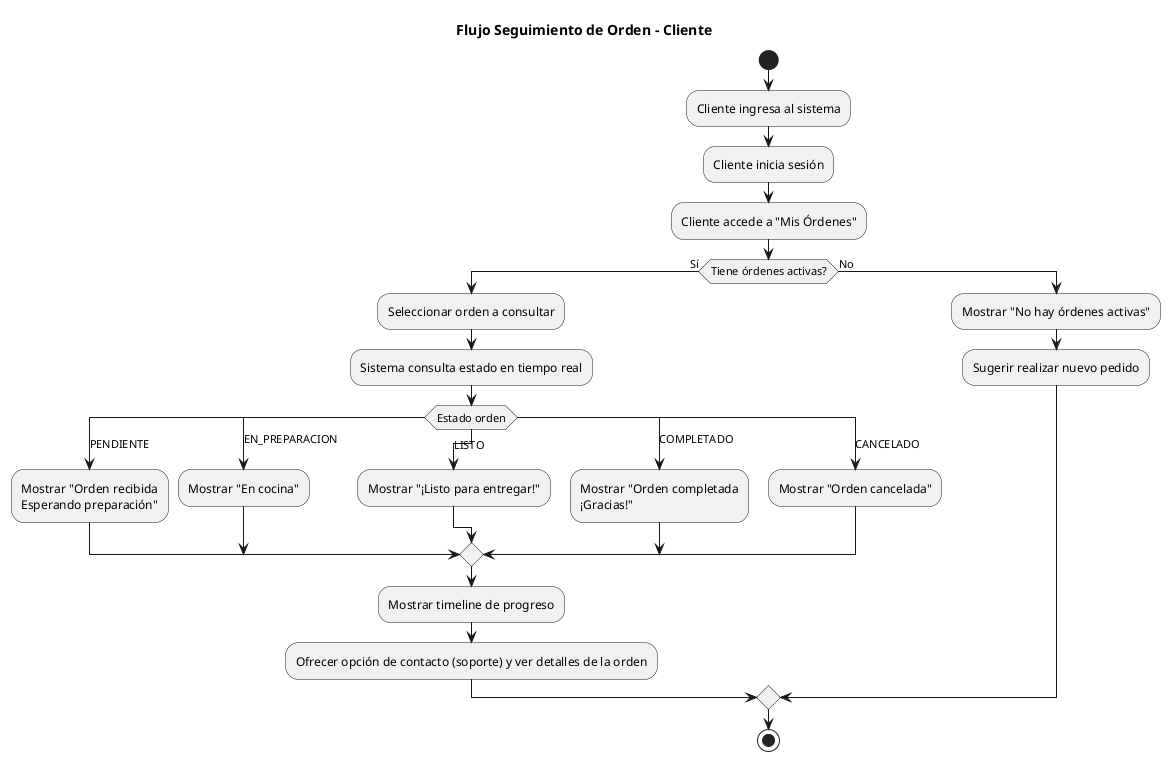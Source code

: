 @startuml FlujoSeguimientoCliente
title Flujo Seguimiento de Orden - Cliente
start
:Cliente ingresa al sistema;
:Cliente inicia sesión;
:Cliente accede a "Mis Órdenes";

if (Tiene órdenes activas?) then (Sí)
    :Seleccionar orden a consultar;
    :Sistema consulta estado en tiempo real;
    
    switch (Estado orden)
    case (PENDIENTE)
        :Mostrar "Orden recibida\nEsperando preparación";
    case (EN_PREPARACION)
        :Mostrar "En cocina";
    case (LISTO)
        :Mostrar "¡Listo para entregar!";
    case (COMPLETADO)
        :Mostrar "Orden completada\n¡Gracias!";
    case (CANCELADO)
        :Mostrar "Orden cancelada";
    endswitch
    :Mostrar timeline de progreso;
    :Ofrecer opción de contacto (soporte) y ver detalles de la orden;
else (No)
    :Mostrar "No hay órdenes activas";
    :Sugerir realizar nuevo pedido;
endif

stop
@enduml